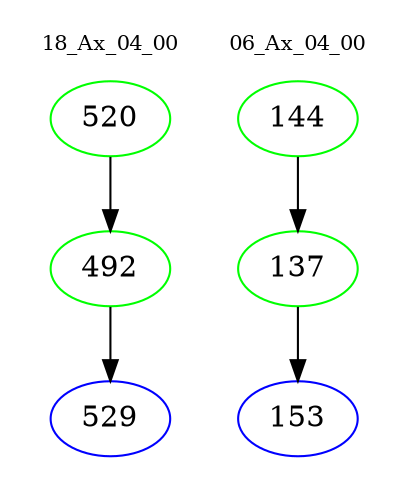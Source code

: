digraph{
subgraph cluster_0 {
color = white
label = "18_Ax_04_00";
fontsize=10;
T0_520 [label="520", color="green"]
T0_520 -> T0_492 [color="black"]
T0_492 [label="492", color="green"]
T0_492 -> T0_529 [color="black"]
T0_529 [label="529", color="blue"]
}
subgraph cluster_1 {
color = white
label = "06_Ax_04_00";
fontsize=10;
T1_144 [label="144", color="green"]
T1_144 -> T1_137 [color="black"]
T1_137 [label="137", color="green"]
T1_137 -> T1_153 [color="black"]
T1_153 [label="153", color="blue"]
}
}
